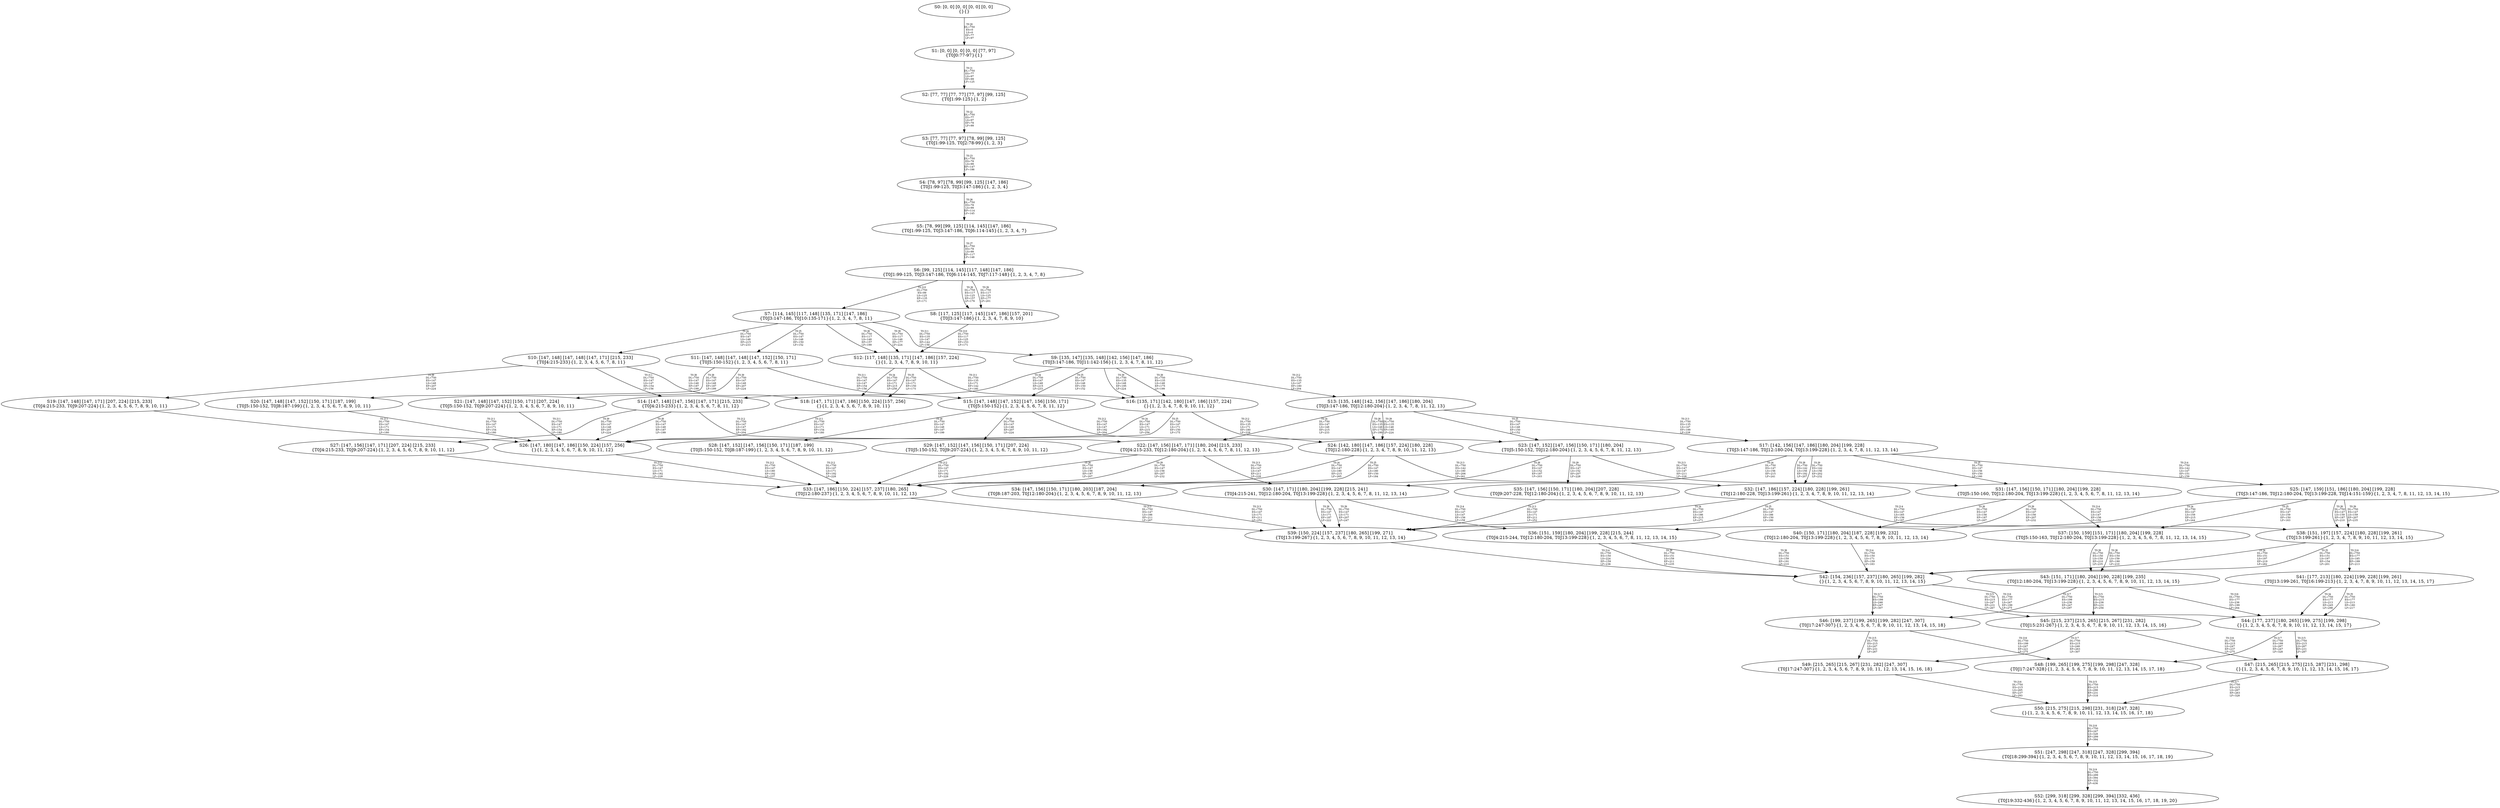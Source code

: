digraph {
	S0[label="S0: [0, 0] [0, 0] [0, 0] [0, 0] \n{}{}"];
	S1[label="S1: [0, 0] [0, 0] [0, 0] [77, 97] \n{T0J0:77-97}{1}"];
	S2[label="S2: [77, 77] [77, 77] [77, 97] [99, 125] \n{T0J1:99-125}{1, 2}"];
	S3[label="S3: [77, 77] [77, 97] [78, 99] [99, 125] \n{T0J1:99-125, T0J2:78-99}{1, 2, 3}"];
	S4[label="S4: [78, 97] [78, 99] [99, 125] [147, 186] \n{T0J1:99-125, T0J3:147-186}{1, 2, 3, 4}"];
	S5[label="S5: [78, 99] [99, 125] [114, 145] [147, 186] \n{T0J1:99-125, T0J3:147-186, T0J6:114-145}{1, 2, 3, 4, 7}"];
	S6[label="S6: [99, 125] [114, 145] [117, 148] [147, 186] \n{T0J1:99-125, T0J3:147-186, T0J6:114-145, T0J7:117-148}{1, 2, 3, 4, 7, 8}"];
	S7[label="S7: [114, 145] [117, 148] [135, 171] [147, 186] \n{T0J3:147-186, T0J10:135-171}{1, 2, 3, 4, 7, 8, 11}"];
	S8[label="S8: [117, 125] [117, 145] [147, 186] [157, 201] \n{T0J3:147-186}{1, 2, 3, 4, 7, 8, 9, 10}"];
	S9[label="S9: [135, 147] [135, 148] [142, 156] [147, 186] \n{T0J3:147-186, T0J11:142-156}{1, 2, 3, 4, 7, 8, 11, 12}"];
	S10[label="S10: [147, 148] [147, 148] [147, 171] [215, 233] \n{T0J4:215-233}{1, 2, 3, 4, 5, 6, 7, 8, 11}"];
	S11[label="S11: [147, 148] [147, 148] [147, 152] [150, 171] \n{T0J5:150-152}{1, 2, 3, 4, 5, 6, 7, 8, 11}"];
	S12[label="S12: [117, 148] [135, 171] [147, 186] [157, 224] \n{}{1, 2, 3, 4, 7, 8, 9, 10, 11}"];
	S13[label="S13: [135, 148] [142, 156] [147, 186] [180, 204] \n{T0J3:147-186, T0J12:180-204}{1, 2, 3, 4, 7, 8, 11, 12, 13}"];
	S14[label="S14: [147, 148] [147, 156] [147, 171] [215, 233] \n{T0J4:215-233}{1, 2, 3, 4, 5, 6, 7, 8, 11, 12}"];
	S15[label="S15: [147, 148] [147, 152] [147, 156] [150, 171] \n{T0J5:150-152}{1, 2, 3, 4, 5, 6, 7, 8, 11, 12}"];
	S16[label="S16: [135, 171] [142, 180] [147, 186] [157, 224] \n{}{1, 2, 3, 4, 7, 8, 9, 10, 11, 12}"];
	S17[label="S17: [142, 156] [147, 186] [180, 204] [199, 228] \n{T0J3:147-186, T0J12:180-204, T0J13:199-228}{1, 2, 3, 4, 7, 8, 11, 12, 13, 14}"];
	S18[label="S18: [147, 171] [147, 186] [150, 224] [157, 256] \n{}{1, 2, 3, 4, 5, 6, 7, 8, 9, 10, 11}"];
	S19[label="S19: [147, 148] [147, 171] [207, 224] [215, 233] \n{T0J4:215-233, T0J9:207-224}{1, 2, 3, 4, 5, 6, 7, 8, 9, 10, 11}"];
	S20[label="S20: [147, 148] [147, 152] [150, 171] [187, 199] \n{T0J5:150-152, T0J8:187-199}{1, 2, 3, 4, 5, 6, 7, 8, 9, 10, 11}"];
	S21[label="S21: [147, 148] [147, 152] [150, 171] [207, 224] \n{T0J5:150-152, T0J9:207-224}{1, 2, 3, 4, 5, 6, 7, 8, 9, 10, 11}"];
	S22[label="S22: [147, 156] [147, 171] [180, 204] [215, 233] \n{T0J4:215-233, T0J12:180-204}{1, 2, 3, 4, 5, 6, 7, 8, 11, 12, 13}"];
	S23[label="S23: [147, 152] [147, 156] [150, 171] [180, 204] \n{T0J5:150-152, T0J12:180-204}{1, 2, 3, 4, 5, 6, 7, 8, 11, 12, 13}"];
	S24[label="S24: [142, 180] [147, 186] [157, 224] [180, 228] \n{T0J12:180-228}{1, 2, 3, 4, 7, 8, 9, 10, 11, 12, 13}"];
	S25[label="S25: [147, 159] [151, 186] [180, 204] [199, 228] \n{T0J3:147-186, T0J12:180-204, T0J13:199-228, T0J14:151-159}{1, 2, 3, 4, 7, 8, 11, 12, 13, 14, 15}"];
	S26[label="S26: [147, 180] [147, 186] [150, 224] [157, 256] \n{}{1, 2, 3, 4, 5, 6, 7, 8, 9, 10, 11, 12}"];
	S27[label="S27: [147, 156] [147, 171] [207, 224] [215, 233] \n{T0J4:215-233, T0J9:207-224}{1, 2, 3, 4, 5, 6, 7, 8, 9, 10, 11, 12}"];
	S28[label="S28: [147, 152] [147, 156] [150, 171] [187, 199] \n{T0J5:150-152, T0J8:187-199}{1, 2, 3, 4, 5, 6, 7, 8, 9, 10, 11, 12}"];
	S29[label="S29: [147, 152] [147, 156] [150, 171] [207, 224] \n{T0J5:150-152, T0J9:207-224}{1, 2, 3, 4, 5, 6, 7, 8, 9, 10, 11, 12}"];
	S30[label="S30: [147, 171] [180, 204] [199, 228] [215, 241] \n{T0J4:215-241, T0J12:180-204, T0J13:199-228}{1, 2, 3, 4, 5, 6, 7, 8, 11, 12, 13, 14}"];
	S31[label="S31: [147, 156] [150, 171] [180, 204] [199, 228] \n{T0J5:150-160, T0J12:180-204, T0J13:199-228}{1, 2, 3, 4, 5, 6, 7, 8, 11, 12, 13, 14}"];
	S32[label="S32: [147, 186] [157, 224] [180, 228] [199, 261] \n{T0J12:180-228, T0J13:199-261}{1, 2, 3, 4, 7, 8, 9, 10, 11, 12, 13, 14}"];
	S33[label="S33: [147, 186] [150, 224] [157, 237] [180, 265] \n{T0J12:180-237}{1, 2, 3, 4, 5, 6, 7, 8, 9, 10, 11, 12, 13}"];
	S34[label="S34: [147, 156] [150, 171] [180, 203] [187, 204] \n{T0J8:187-203, T0J12:180-204}{1, 2, 3, 4, 5, 6, 7, 8, 9, 10, 11, 12, 13}"];
	S35[label="S35: [147, 156] [150, 171] [180, 204] [207, 228] \n{T0J9:207-228, T0J12:180-204}{1, 2, 3, 4, 5, 6, 7, 8, 9, 10, 11, 12, 13}"];
	S36[label="S36: [151, 159] [180, 204] [199, 228] [215, 244] \n{T0J4:215-244, T0J12:180-204, T0J13:199-228}{1, 2, 3, 4, 5, 6, 7, 8, 11, 12, 13, 14, 15}"];
	S37[label="S37: [150, 159] [151, 171] [180, 204] [199, 228] \n{T0J5:150-163, T0J12:180-204, T0J13:199-228}{1, 2, 3, 4, 5, 6, 7, 8, 11, 12, 13, 14, 15}"];
	S38[label="S38: [151, 197] [157, 224] [180, 228] [199, 261] \n{T0J13:199-261}{1, 2, 3, 4, 7, 8, 9, 10, 11, 12, 13, 14, 15}"];
	S39[label="S39: [150, 224] [157, 237] [180, 265] [199, 271] \n{T0J13:199-267}{1, 2, 3, 4, 5, 6, 7, 8, 9, 10, 11, 12, 13, 14}"];
	S40[label="S40: [150, 171] [180, 204] [187, 228] [199, 232] \n{T0J12:180-204, T0J13:199-228}{1, 2, 3, 4, 5, 6, 7, 8, 9, 10, 11, 12, 13, 14}"];
	S41[label="S41: [177, 213] [180, 224] [199, 228] [199, 261] \n{T0J13:199-261, T0J16:199-213}{1, 2, 3, 4, 7, 8, 9, 10, 11, 12, 13, 14, 15, 17}"];
	S42[label="S42: [154, 236] [157, 237] [180, 265] [199, 282] \n{}{1, 2, 3, 4, 5, 6, 7, 8, 9, 10, 11, 12, 13, 14, 15}"];
	S43[label="S43: [151, 171] [180, 204] [190, 228] [199, 235] \n{T0J12:180-204, T0J13:199-228}{1, 2, 3, 4, 5, 6, 7, 8, 9, 10, 11, 12, 13, 14, 15}"];
	S44[label="S44: [177, 237] [180, 265] [199, 275] [199, 298] \n{}{1, 2, 3, 4, 5, 6, 7, 8, 9, 10, 11, 12, 13, 14, 15, 17}"];
	S45[label="S45: [215, 237] [215, 265] [215, 267] [231, 282] \n{T0J15:231-267}{1, 2, 3, 4, 5, 6, 7, 8, 9, 10, 11, 12, 13, 14, 15, 16}"];
	S46[label="S46: [199, 237] [199, 265] [199, 282] [247, 307] \n{T0J17:247-307}{1, 2, 3, 4, 5, 6, 7, 8, 9, 10, 11, 12, 13, 14, 15, 18}"];
	S47[label="S47: [215, 265] [215, 275] [215, 287] [231, 298] \n{}{1, 2, 3, 4, 5, 6, 7, 8, 9, 10, 11, 12, 13, 14, 15, 16, 17}"];
	S48[label="S48: [199, 265] [199, 275] [199, 298] [247, 328] \n{T0J17:247-328}{1, 2, 3, 4, 5, 6, 7, 8, 9, 10, 11, 12, 13, 14, 15, 17, 18}"];
	S49[label="S49: [215, 265] [215, 267] [231, 282] [247, 307] \n{T0J17:247-307}{1, 2, 3, 4, 5, 6, 7, 8, 9, 10, 11, 12, 13, 14, 15, 16, 18}"];
	S50[label="S50: [215, 275] [215, 298] [231, 318] [247, 328] \n{}{1, 2, 3, 4, 5, 6, 7, 8, 9, 10, 11, 12, 13, 14, 15, 16, 17, 18}"];
	S51[label="S51: [247, 298] [247, 318] [247, 328] [299, 394] \n{T0J18:299-394}{1, 2, 3, 4, 5, 6, 7, 8, 9, 10, 11, 12, 13, 14, 15, 16, 17, 18, 19}"];
	S52[label="S52: [299, 318] [299, 328] [299, 394] [332, 436] \n{T0J19:332-436}{1, 2, 3, 4, 5, 6, 7, 8, 9, 10, 11, 12, 13, 14, 15, 16, 17, 18, 19, 20}"];
	S0 -> S1[label="T0 J0\nDL=750\nES=0\nLS=0\nEF=77\nLF=97",fontsize=8];
	S1 -> S2[label="T0 J1\nDL=750\nES=77\nLS=97\nEF=99\nLF=125",fontsize=8];
	S2 -> S3[label="T0 J2\nDL=750\nES=77\nLS=97\nEF=78\nLF=99",fontsize=8];
	S3 -> S4[label="T0 J3\nDL=750\nES=78\nLS=99\nEF=147\nLF=186",fontsize=8];
	S4 -> S5[label="T0 J6\nDL=750\nES=78\nLS=99\nEF=114\nLF=145",fontsize=8];
	S5 -> S6[label="T0 J7\nDL=750\nES=78\nLS=99\nEF=117\nLF=148",fontsize=8];
	S6 -> S8[label="T0 J8\nDL=750\nES=117\nLS=125\nEF=157\nLF=176",fontsize=8];
	S6 -> S8[label="T0 J9\nDL=750\nES=117\nLS=125\nEF=177\nLF=201",fontsize=8];
	S6 -> S7[label="T0 J10\nDL=750\nES=99\nLS=125\nEF=135\nLF=171",fontsize=8];
	S7 -> S10[label="T0 J4\nDL=750\nES=147\nLS=148\nEF=215\nLF=233",fontsize=8];
	S7 -> S11[label="T0 J5\nDL=750\nES=147\nLS=148\nEF=150\nLF=152",fontsize=8];
	S7 -> S12[label="T0 J8\nDL=750\nES=117\nLS=148\nEF=157\nLF=199",fontsize=8];
	S7 -> S12[label="T0 J9\nDL=750\nES=117\nLS=148\nEF=177\nLF=224",fontsize=8];
	S7 -> S9[label="T0 J11\nDL=750\nES=135\nLS=147\nEF=142\nLF=156",fontsize=8];
	S8 -> S12[label="T0 J10\nDL=750\nES=117\nLS=125\nEF=153\nLF=171",fontsize=8];
	S9 -> S14[label="T0 J4\nDL=750\nES=147\nLS=148\nEF=215\nLF=233",fontsize=8];
	S9 -> S15[label="T0 J5\nDL=750\nES=147\nLS=148\nEF=150\nLF=152",fontsize=8];
	S9 -> S16[label="T0 J8\nDL=750\nES=135\nLS=148\nEF=175\nLF=199",fontsize=8];
	S9 -> S16[label="T0 J9\nDL=750\nES=135\nLS=148\nEF=195\nLF=224",fontsize=8];
	S9 -> S13[label="T0 J12\nDL=750\nES=135\nLS=147\nEF=180\nLF=204",fontsize=8];
	S10 -> S18[label="T0 J8\nDL=750\nES=147\nLS=148\nEF=187\nLF=199",fontsize=8];
	S10 -> S19[label="T0 J9\nDL=750\nES=147\nLS=148\nEF=207\nLF=224",fontsize=8];
	S10 -> S14[label="T0 J11\nDL=750\nES=147\nLS=147\nEF=154\nLF=156",fontsize=8];
	S11 -> S20[label="T0 J8\nDL=750\nES=147\nLS=148\nEF=187\nLF=199",fontsize=8];
	S11 -> S21[label="T0 J9\nDL=750\nES=147\nLS=148\nEF=207\nLF=224",fontsize=8];
	S11 -> S15[label="T0 J11\nDL=750\nES=147\nLS=147\nEF=154\nLF=156",fontsize=8];
	S12 -> S18[label="T0 J4\nDL=750\nES=147\nLS=171\nEF=215\nLF=256",fontsize=8];
	S12 -> S18[label="T0 J5\nDL=750\nES=147\nLS=171\nEF=150\nLF=175",fontsize=8];
	S12 -> S16[label="T0 J11\nDL=750\nES=135\nLS=171\nEF=142\nLF=180",fontsize=8];
	S13 -> S22[label="T0 J4\nDL=750\nES=147\nLS=148\nEF=215\nLF=233",fontsize=8];
	S13 -> S23[label="T0 J5\nDL=750\nES=147\nLS=148\nEF=150\nLF=152",fontsize=8];
	S13 -> S24[label="T0 J8\nDL=750\nES=135\nLS=148\nEF=175\nLF=199",fontsize=8];
	S13 -> S24[label="T0 J9\nDL=750\nES=135\nLS=148\nEF=195\nLF=224",fontsize=8];
	S13 -> S17[label="T0 J13\nDL=750\nES=135\nLS=147\nEF=199\nLF=228",fontsize=8];
	S14 -> S26[label="T0 J8\nDL=750\nES=147\nLS=148\nEF=187\nLF=199",fontsize=8];
	S14 -> S27[label="T0 J9\nDL=750\nES=147\nLS=148\nEF=207\nLF=224",fontsize=8];
	S14 -> S22[label="T0 J12\nDL=750\nES=147\nLS=147\nEF=192\nLF=204",fontsize=8];
	S15 -> S28[label="T0 J8\nDL=750\nES=147\nLS=148\nEF=187\nLF=199",fontsize=8];
	S15 -> S29[label="T0 J9\nDL=750\nES=147\nLS=148\nEF=207\nLF=224",fontsize=8];
	S15 -> S23[label="T0 J12\nDL=750\nES=147\nLS=147\nEF=192\nLF=204",fontsize=8];
	S16 -> S26[label="T0 J4\nDL=750\nES=147\nLS=171\nEF=215\nLF=256",fontsize=8];
	S16 -> S26[label="T0 J5\nDL=750\nES=147\nLS=171\nEF=150\nLF=175",fontsize=8];
	S16 -> S24[label="T0 J12\nDL=750\nES=135\nLS=171\nEF=180\nLF=228",fontsize=8];
	S17 -> S30[label="T0 J4\nDL=750\nES=147\nLS=156\nEF=215\nLF=241",fontsize=8];
	S17 -> S31[label="T0 J5\nDL=750\nES=147\nLS=156\nEF=150\nLF=160",fontsize=8];
	S17 -> S32[label="T0 J8\nDL=750\nES=142\nLS=156\nEF=182\nLF=207",fontsize=8];
	S17 -> S32[label="T0 J9\nDL=750\nES=142\nLS=156\nEF=202\nLF=232",fontsize=8];
	S17 -> S25[label="T0 J14\nDL=750\nES=142\nLS=147\nEF=151\nLF=159",fontsize=8];
	S18 -> S26[label="T0 J11\nDL=750\nES=147\nLS=171\nEF=154\nLF=180",fontsize=8];
	S19 -> S26[label="T0 J11\nDL=750\nES=147\nLS=171\nEF=154\nLF=180",fontsize=8];
	S20 -> S26[label="T0 J11\nDL=750\nES=147\nLS=171\nEF=154\nLF=180",fontsize=8];
	S21 -> S26[label="T0 J11\nDL=750\nES=147\nLS=171\nEF=154\nLF=180",fontsize=8];
	S22 -> S33[label="T0 J8\nDL=750\nES=147\nLS=156\nEF=187\nLF=207",fontsize=8];
	S22 -> S33[label="T0 J9\nDL=750\nES=147\nLS=156\nEF=207\nLF=232",fontsize=8];
	S22 -> S30[label="T0 J13\nDL=750\nES=147\nLS=147\nEF=211\nLF=228",fontsize=8];
	S23 -> S34[label="T0 J8\nDL=750\nES=147\nLS=152\nEF=187\nLF=203",fontsize=8];
	S23 -> S35[label="T0 J9\nDL=750\nES=147\nLS=152\nEF=207\nLF=228",fontsize=8];
	S23 -> S31[label="T0 J13\nDL=750\nES=147\nLS=147\nEF=211\nLF=228",fontsize=8];
	S24 -> S33[label="T0 J4\nDL=750\nES=147\nLS=180\nEF=215\nLF=265",fontsize=8];
	S24 -> S33[label="T0 J5\nDL=750\nES=147\nLS=180\nEF=150\nLF=184",fontsize=8];
	S24 -> S32[label="T0 J13\nDL=750\nES=142\nLS=180\nEF=206\nLF=261",fontsize=8];
	S25 -> S36[label="T0 J4\nDL=750\nES=147\nLS=159\nEF=215\nLF=244",fontsize=8];
	S25 -> S37[label="T0 J5\nDL=750\nES=147\nLS=159\nEF=150\nLF=163",fontsize=8];
	S25 -> S38[label="T0 J8\nDL=750\nES=147\nLS=159\nEF=187\nLF=210",fontsize=8];
	S25 -> S38[label="T0 J9\nDL=750\nES=147\nLS=159\nEF=207\nLF=235",fontsize=8];
	S26 -> S33[label="T0 J12\nDL=750\nES=147\nLS=180\nEF=192\nLF=237",fontsize=8];
	S27 -> S33[label="T0 J12\nDL=750\nES=147\nLS=171\nEF=192\nLF=228",fontsize=8];
	S28 -> S33[label="T0 J12\nDL=750\nES=147\nLS=171\nEF=192\nLF=228",fontsize=8];
	S29 -> S33[label="T0 J12\nDL=750\nES=147\nLS=171\nEF=192\nLF=228",fontsize=8];
	S30 -> S39[label="T0 J8\nDL=750\nES=147\nLS=171\nEF=187\nLF=222",fontsize=8];
	S30 -> S39[label="T0 J9\nDL=750\nES=147\nLS=171\nEF=207\nLF=247",fontsize=8];
	S30 -> S36[label="T0 J14\nDL=750\nES=147\nLS=147\nEF=156\nLF=159",fontsize=8];
	S31 -> S40[label="T0 J8\nDL=750\nES=147\nLS=156\nEF=187\nLF=207",fontsize=8];
	S31 -> S40[label="T0 J9\nDL=750\nES=147\nLS=156\nEF=207\nLF=232",fontsize=8];
	S31 -> S37[label="T0 J14\nDL=750\nES=147\nLS=147\nEF=156\nLF=159",fontsize=8];
	S32 -> S39[label="T0 J4\nDL=750\nES=147\nLS=186\nEF=215\nLF=271",fontsize=8];
	S32 -> S39[label="T0 J5\nDL=750\nES=147\nLS=186\nEF=150\nLF=190",fontsize=8];
	S32 -> S38[label="T0 J14\nDL=750\nES=147\nLS=185\nEF=156\nLF=197",fontsize=8];
	S33 -> S39[label="T0 J13\nDL=750\nES=147\nLS=186\nEF=211\nLF=267",fontsize=8];
	S34 -> S39[label="T0 J13\nDL=750\nES=147\nLS=171\nEF=211\nLF=252",fontsize=8];
	S35 -> S39[label="T0 J13\nDL=750\nES=147\nLS=171\nEF=211\nLF=252",fontsize=8];
	S36 -> S42[label="T0 J8\nDL=750\nES=151\nLS=159\nEF=191\nLF=210",fontsize=8];
	S36 -> S42[label="T0 J9\nDL=750\nES=151\nLS=159\nEF=211\nLF=235",fontsize=8];
	S37 -> S43[label="T0 J8\nDL=750\nES=150\nLS=159\nEF=190\nLF=210",fontsize=8];
	S37 -> S43[label="T0 J9\nDL=750\nES=150\nLS=159\nEF=210\nLF=235",fontsize=8];
	S38 -> S42[label="T0 J4\nDL=750\nES=151\nLS=197\nEF=219\nLF=282",fontsize=8];
	S38 -> S42[label="T0 J5\nDL=750\nES=151\nLS=197\nEF=154\nLF=201",fontsize=8];
	S38 -> S41[label="T0 J16\nDL=750\nES=177\nLS=185\nEF=199\nLF=213",fontsize=8];
	S39 -> S42[label="T0 J14\nDL=750\nES=150\nLS=224\nEF=159\nLF=236",fontsize=8];
	S40 -> S42[label="T0 J14\nDL=750\nES=150\nLS=171\nEF=159\nLF=183",fontsize=8];
	S41 -> S44[label="T0 J4\nDL=750\nES=177\nLS=213\nEF=245\nLF=298",fontsize=8];
	S41 -> S44[label="T0 J5\nDL=750\nES=177\nLS=213\nEF=180\nLF=217",fontsize=8];
	S42 -> S45[label="T0 J15\nDL=750\nES=215\nLS=247\nEF=231\nLF=267",fontsize=8];
	S42 -> S44[label="T0 J16\nDL=750\nES=177\nLS=247\nEF=199\nLF=275",fontsize=8];
	S42 -> S46[label="T0 J17\nDL=750\nES=199\nLS=246\nEF=247\nLF=307",fontsize=8];
	S43 -> S45[label="T0 J15\nDL=750\nES=215\nLS=236\nEF=231\nLF=256",fontsize=8];
	S43 -> S44[label="T0 J16\nDL=750\nES=177\nLS=236\nEF=199\nLF=264",fontsize=8];
	S43 -> S46[label="T0 J17\nDL=750\nES=199\nLS=236\nEF=247\nLF=297",fontsize=8];
	S44 -> S47[label="T0 J15\nDL=750\nES=215\nLS=267\nEF=231\nLF=287",fontsize=8];
	S44 -> S48[label="T0 J17\nDL=750\nES=199\nLS=267\nEF=247\nLF=328",fontsize=8];
	S45 -> S47[label="T0 J16\nDL=750\nES=215\nLS=247\nEF=237\nLF=275",fontsize=8];
	S45 -> S49[label="T0 J17\nDL=750\nES=215\nLS=246\nEF=263\nLF=307",fontsize=8];
	S46 -> S49[label="T0 J15\nDL=750\nES=215\nLS=247\nEF=231\nLF=267",fontsize=8];
	S46 -> S48[label="T0 J16\nDL=750\nES=199\nLS=247\nEF=221\nLF=275",fontsize=8];
	S47 -> S50[label="T0 J17\nDL=750\nES=215\nLS=267\nEF=263\nLF=328",fontsize=8];
	S48 -> S50[label="T0 J15\nDL=750\nES=215\nLS=298\nEF=231\nLF=318",fontsize=8];
	S49 -> S50[label="T0 J16\nDL=750\nES=215\nLS=265\nEF=237\nLF=293",fontsize=8];
	S50 -> S51[label="T0 J18\nDL=750\nES=247\nLS=328\nEF=299\nLF=394",fontsize=8];
	S51 -> S52[label="T0 J19\nDL=750\nES=299\nLS=394\nEF=332\nLF=436",fontsize=8];
}
